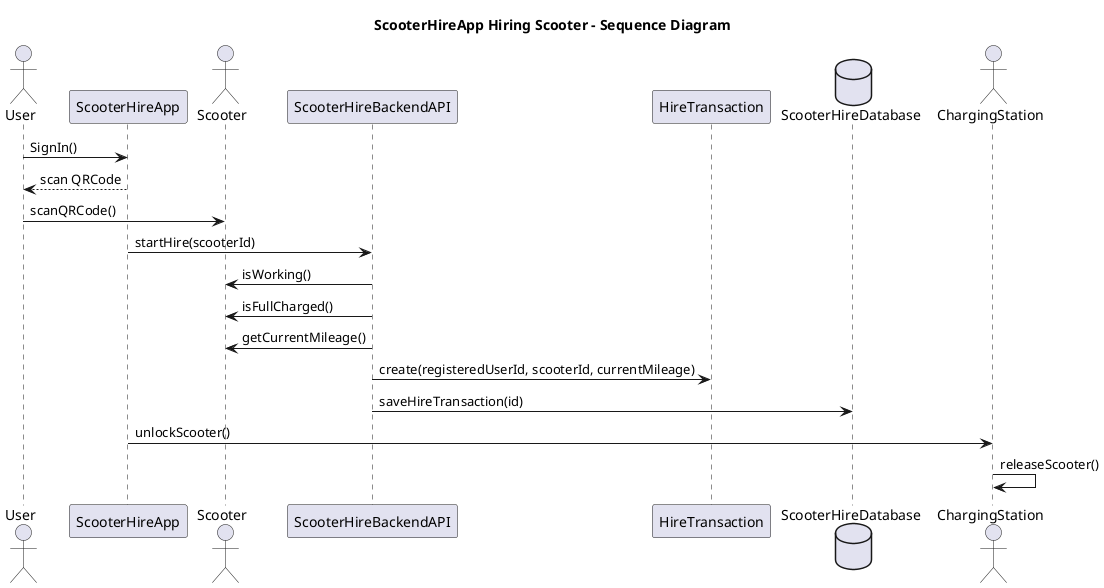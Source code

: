 @startuml
title ScooterHireApp Hiring Scooter - Sequence Diagram

actor User

participant ScooterHireApp

actor Scooter

participant ScooterHireBackendAPI
participant HireTransaction
database ScooterHireDatabase

actor ChargingStation
User -> ScooterHireApp: SignIn()
ScooterHireApp --> User: scan QRCode
User -> Scooter: scanQRCode()
ScooterHireApp -> ScooterHireBackendAPI: startHire(scooterId)
ScooterHireBackendAPI->Scooter: isWorking()
ScooterHireBackendAPI->Scooter: isFullCharged()
ScooterHireBackendAPI->Scooter: getCurrentMileage()
ScooterHireBackendAPI->HireTransaction: create(registeredUserId, scooterId, currentMileage)
ScooterHireBackendAPI->ScooterHireDatabase: saveHireTransaction(id)
ScooterHireApp -> ChargingStation:unlockScooter()
ChargingStation -> ChargingStation:releaseScooter()
@enduml

@enduml